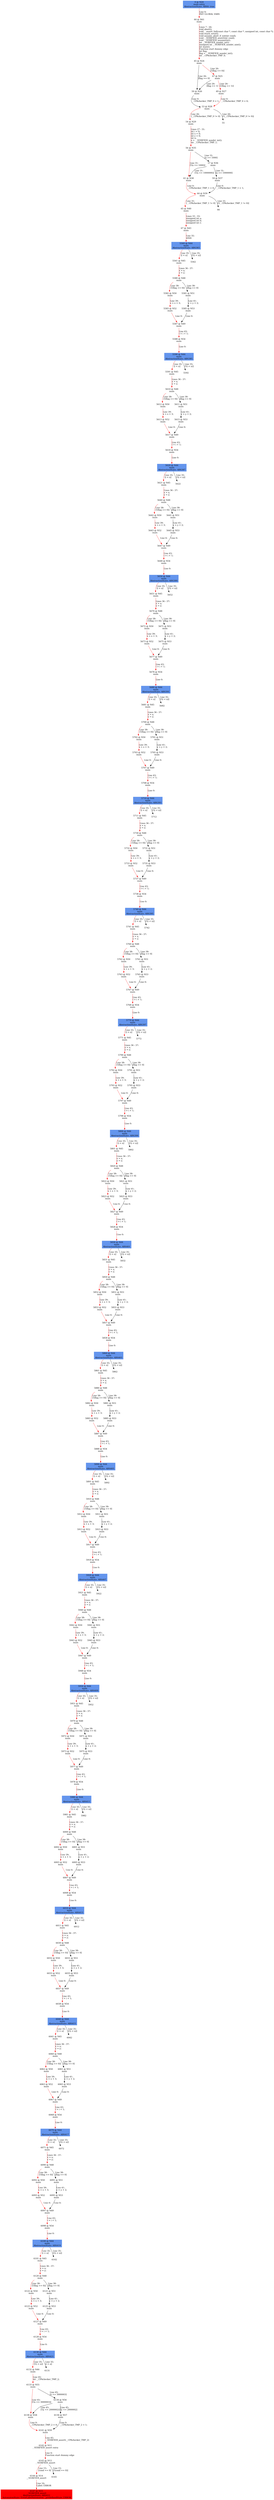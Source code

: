 digraph ARG {
node [style="filled" shape="box" color="white"]
0 [fillcolor="cornflowerblue" label="0 @ N20\nmain entry\nAbstractionState: ABS0: true\n" id="0"]
44 [label="44 @ N61\nmain\n" id="44"]
45 [label="45 @ N24\nmain\n" id="45"]
50 [label="50 @ N26\nmain\n" id="50"]
53 [label="53 @ N28\nmain\n" id="53"]
54 [label="54 @ N29\nmain\n" id="54"]
56 [label="56 @ N35\nmain\n" id="56"]
61 [label="61 @ N38\nmain\n" id="61"]
64 [label="64 @ N39\nmain\n" id="64"]
65 [label="65 @ N40\nmain\n" id="65"]
67 [label="67 @ N43\nmain\n" id="67"]
5560 [fillcolor="cornflowerblue" label="5560 @ N44\nmain\nAbstractionState: ABS383\n" id="5560"]
5561 [label="5561 @ N45\nmain\n" id="5561"]
5580 [label="5580 @ N48\nmain\n" id="5580"]
5582 [label="5582 @ N50\nmain\n" id="5582"]
5583 [label="5583 @ N52\nmain\n" id="5583"]
5587 [label="5587 @ N49\nmain\n" id="5587"]
5588 [label="5588 @ N54\nmain\n" id="5588"]
5590 [fillcolor="cornflowerblue" label="5590 @ N44\nmain\nAbstractionState: ABS385\n" id="5590"]
5591 [label="5591 @ N45\nmain\n" id="5591"]
5610 [label="5610 @ N48\nmain\n" id="5610"]
5612 [label="5612 @ N50\nmain\n" id="5612"]
5613 [label="5613 @ N52\nmain\n" id="5613"]
5617 [label="5617 @ N49\nmain\n" id="5617"]
5618 [label="5618 @ N54\nmain\n" id="5618"]
5620 [fillcolor="cornflowerblue" label="5620 @ N44\nmain\nAbstractionState: ABS387\n" id="5620"]
5621 [label="5621 @ N45\nmain\n" id="5621"]
5640 [label="5640 @ N48\nmain\n" id="5640"]
5642 [label="5642 @ N50\nmain\n" id="5642"]
5643 [label="5643 @ N52\nmain\n" id="5643"]
5647 [label="5647 @ N49\nmain\n" id="5647"]
5648 [label="5648 @ N54\nmain\n" id="5648"]
5650 [fillcolor="cornflowerblue" label="5650 @ N44\nmain\nAbstractionState: ABS389\n" id="5650"]
5651 [label="5651 @ N45\nmain\n" id="5651"]
5670 [label="5670 @ N48\nmain\n" id="5670"]
5672 [label="5672 @ N50\nmain\n" id="5672"]
5673 [label="5673 @ N52\nmain\n" id="5673"]
5677 [label="5677 @ N49\nmain\n" id="5677"]
5678 [label="5678 @ N54\nmain\n" id="5678"]
5680 [fillcolor="cornflowerblue" label="5680 @ N44\nmain\nAbstractionState: ABS391\n" id="5680"]
5681 [label="5681 @ N45\nmain\n" id="5681"]
5700 [label="5700 @ N48\nmain\n" id="5700"]
5702 [label="5702 @ N50\nmain\n" id="5702"]
5703 [label="5703 @ N52\nmain\n" id="5703"]
5707 [label="5707 @ N49\nmain\n" id="5707"]
5708 [label="5708 @ N54\nmain\n" id="5708"]
5710 [fillcolor="cornflowerblue" label="5710 @ N44\nmain\nAbstractionState: ABS393\n" id="5710"]
5711 [label="5711 @ N45\nmain\n" id="5711"]
5730 [label="5730 @ N48\nmain\n" id="5730"]
5732 [label="5732 @ N50\nmain\n" id="5732"]
5733 [label="5733 @ N52\nmain\n" id="5733"]
5737 [label="5737 @ N49\nmain\n" id="5737"]
5738 [label="5738 @ N54\nmain\n" id="5738"]
5740 [fillcolor="cornflowerblue" label="5740 @ N44\nmain\nAbstractionState: ABS395\n" id="5740"]
5741 [label="5741 @ N45\nmain\n" id="5741"]
5760 [label="5760 @ N48\nmain\n" id="5760"]
5762 [label="5762 @ N50\nmain\n" id="5762"]
5763 [label="5763 @ N52\nmain\n" id="5763"]
5767 [label="5767 @ N49\nmain\n" id="5767"]
5768 [label="5768 @ N54\nmain\n" id="5768"]
5770 [fillcolor="cornflowerblue" label="5770 @ N44\nmain\nAbstractionState: ABS397\n" id="5770"]
5771 [label="5771 @ N45\nmain\n" id="5771"]
5790 [label="5790 @ N48\nmain\n" id="5790"]
5792 [label="5792 @ N50\nmain\n" id="5792"]
5793 [label="5793 @ N52\nmain\n" id="5793"]
5797 [label="5797 @ N49\nmain\n" id="5797"]
5798 [label="5798 @ N54\nmain\n" id="5798"]
5800 [fillcolor="cornflowerblue" label="5800 @ N44\nmain\nAbstractionState: ABS399\n" id="5800"]
5801 [label="5801 @ N45\nmain\n" id="5801"]
5820 [label="5820 @ N48\nmain\n" id="5820"]
5822 [label="5822 @ N50\nmain\n" id="5822"]
5823 [label="5823 @ N52\nmain\n" id="5823"]
5827 [label="5827 @ N49\nmain\n" id="5827"]
5828 [label="5828 @ N54\nmain\n" id="5828"]
5830 [fillcolor="cornflowerblue" label="5830 @ N44\nmain\nAbstractionState: ABS401\n" id="5830"]
5831 [label="5831 @ N45\nmain\n" id="5831"]
5850 [label="5850 @ N48\nmain\n" id="5850"]
5852 [label="5852 @ N50\nmain\n" id="5852"]
5853 [label="5853 @ N52\nmain\n" id="5853"]
5857 [label="5857 @ N49\nmain\n" id="5857"]
5858 [label="5858 @ N54\nmain\n" id="5858"]
5860 [fillcolor="cornflowerblue" label="5860 @ N44\nmain\nAbstractionState: ABS403\n" id="5860"]
5861 [label="5861 @ N45\nmain\n" id="5861"]
5880 [label="5880 @ N48\nmain\n" id="5880"]
5882 [label="5882 @ N50\nmain\n" id="5882"]
5883 [label="5883 @ N52\nmain\n" id="5883"]
5887 [label="5887 @ N49\nmain\n" id="5887"]
5888 [label="5888 @ N54\nmain\n" id="5888"]
5890 [fillcolor="cornflowerblue" label="5890 @ N44\nmain\nAbstractionState: ABS405\n" id="5890"]
5891 [label="5891 @ N45\nmain\n" id="5891"]
5910 [label="5910 @ N48\nmain\n" id="5910"]
5912 [label="5912 @ N50\nmain\n" id="5912"]
5913 [label="5913 @ N52\nmain\n" id="5913"]
5917 [label="5917 @ N49\nmain\n" id="5917"]
5918 [label="5918 @ N54\nmain\n" id="5918"]
5920 [fillcolor="cornflowerblue" label="5920 @ N44\nmain\nAbstractionState: ABS407\n" id="5920"]
5921 [label="5921 @ N45\nmain\n" id="5921"]
5940 [label="5940 @ N48\nmain\n" id="5940"]
5942 [label="5942 @ N50\nmain\n" id="5942"]
5943 [label="5943 @ N52\nmain\n" id="5943"]
5947 [label="5947 @ N49\nmain\n" id="5947"]
5948 [label="5948 @ N54\nmain\n" id="5948"]
5950 [fillcolor="cornflowerblue" label="5950 @ N44\nmain\nAbstractionState: ABS409\n" id="5950"]
5951 [label="5951 @ N45\nmain\n" id="5951"]
5970 [label="5970 @ N48\nmain\n" id="5970"]
5972 [label="5972 @ N50\nmain\n" id="5972"]
5973 [label="5973 @ N52\nmain\n" id="5973"]
5977 [label="5977 @ N49\nmain\n" id="5977"]
5978 [label="5978 @ N54\nmain\n" id="5978"]
5980 [fillcolor="cornflowerblue" label="5980 @ N44\nmain\nAbstractionState: ABS411\n" id="5980"]
5981 [label="5981 @ N45\nmain\n" id="5981"]
6000 [label="6000 @ N48\nmain\n" id="6000"]
6002 [label="6002 @ N50\nmain\n" id="6002"]
6003 [label="6003 @ N52\nmain\n" id="6003"]
6007 [label="6007 @ N49\nmain\n" id="6007"]
6008 [label="6008 @ N54\nmain\n" id="6008"]
6010 [fillcolor="cornflowerblue" label="6010 @ N44\nmain\nAbstractionState: ABS413\n" id="6010"]
6011 [label="6011 @ N45\nmain\n" id="6011"]
6030 [label="6030 @ N48\nmain\n" id="6030"]
6032 [label="6032 @ N50\nmain\n" id="6032"]
6033 [label="6033 @ N52\nmain\n" id="6033"]
6037 [label="6037 @ N49\nmain\n" id="6037"]
6038 [label="6038 @ N54\nmain\n" id="6038"]
6040 [fillcolor="cornflowerblue" label="6040 @ N44\nmain\nAbstractionState: ABS415\n" id="6040"]
6041 [label="6041 @ N45\nmain\n" id="6041"]
6060 [label="6060 @ N48\nmain\n" id="6060"]
6062 [label="6062 @ N50\nmain\n" id="6062"]
6063 [label="6063 @ N52\nmain\n" id="6063"]
6067 [label="6067 @ N49\nmain\n" id="6067"]
6068 [label="6068 @ N54\nmain\n" id="6068"]
6070 [fillcolor="cornflowerblue" label="6070 @ N44\nmain\nAbstractionState: ABS417\n" id="6070"]
6071 [label="6071 @ N45\nmain\n" id="6071"]
6090 [label="6090 @ N48\nmain\n" id="6090"]
6092 [label="6092 @ N50\nmain\n" id="6092"]
6093 [label="6093 @ N52\nmain\n" id="6093"]
6097 [label="6097 @ N49\nmain\n" id="6097"]
6098 [label="6098 @ N54\nmain\n" id="6098"]
6100 [fillcolor="cornflowerblue" label="6100 @ N44\nmain\nAbstractionState: ABS419\n" id="6100"]
6101 [label="6101 @ N45\nmain\n" id="6101"]
6120 [label="6120 @ N48\nmain\n" id="6120"]
6122 [label="6122 @ N50\nmain\n" id="6122"]
6123 [label="6123 @ N52\nmain\n" id="6123"]
6127 [label="6127 @ N49\nmain\n" id="6127"]
6128 [label="6128 @ N54\nmain\n" id="6128"]
6130 [fillcolor="cornflowerblue" label="6130 @ N44\nmain\nAbstractionState: ABS421\n" id="6130"]
6132 [label="6132 @ N46\nmain\n" id="6132"]
6133 [label="6133 @ N55\nmain\n" id="6133"]
6138 [label="6138 @ N58\nmain\n" id="6138"]
6141 [label="6141 @ N59\nmain\n" id="6141"]
6142 [label="6142 @ N11\n__VERIFIER_assert entry\n" id="6142"]
6143 [label="6143 @ N12\n__VERIFIER_assert\n" id="6143"]
6144 [label="6144 @ N14\n__VERIFIER_assert\n" id="6144"]
6147 [fillcolor="red" label="6147 @ N15\n__VERIFIER_assert\nAbstractionState: ABS422\n AutomatonState: ErrorLabelAutomaton: _predefinedState_ERROR\n" id="6147"]
6134 [label="6134 @ N56\nmain\n" id="6134"]
6136 [label="6136 @ N57\nmain\n" id="6136"]
6121 [label="6121 @ N51\nmain\n" id="6121"]
6125 [label="6125 @ N53\nmain\n" id="6125"]
6091 [label="6091 @ N51\nmain\n" id="6091"]
6095 [label="6095 @ N53\nmain\n" id="6095"]
6061 [label="6061 @ N51\nmain\n" id="6061"]
6065 [label="6065 @ N53\nmain\n" id="6065"]
6031 [label="6031 @ N51\nmain\n" id="6031"]
6035 [label="6035 @ N53\nmain\n" id="6035"]
6001 [label="6001 @ N51\nmain\n" id="6001"]
6005 [label="6005 @ N53\nmain\n" id="6005"]
5971 [label="5971 @ N51\nmain\n" id="5971"]
5975 [label="5975 @ N53\nmain\n" id="5975"]
5941 [label="5941 @ N51\nmain\n" id="5941"]
5945 [label="5945 @ N53\nmain\n" id="5945"]
5911 [label="5911 @ N51\nmain\n" id="5911"]
5915 [label="5915 @ N53\nmain\n" id="5915"]
5881 [label="5881 @ N51\nmain\n" id="5881"]
5885 [label="5885 @ N53\nmain\n" id="5885"]
5851 [label="5851 @ N51\nmain\n" id="5851"]
5855 [label="5855 @ N53\nmain\n" id="5855"]
5821 [label="5821 @ N51\nmain\n" id="5821"]
5825 [label="5825 @ N53\nmain\n" id="5825"]
5791 [label="5791 @ N51\nmain\n" id="5791"]
5795 [label="5795 @ N53\nmain\n" id="5795"]
5761 [label="5761 @ N51\nmain\n" id="5761"]
5765 [label="5765 @ N53\nmain\n" id="5765"]
5731 [label="5731 @ N51\nmain\n" id="5731"]
5735 [label="5735 @ N53\nmain\n" id="5735"]
5701 [label="5701 @ N51\nmain\n" id="5701"]
5705 [label="5705 @ N53\nmain\n" id="5705"]
5671 [label="5671 @ N51\nmain\n" id="5671"]
5675 [label="5675 @ N53\nmain\n" id="5675"]
5641 [label="5641 @ N51\nmain\n" id="5641"]
5645 [label="5645 @ N53\nmain\n" id="5645"]
5611 [label="5611 @ N51\nmain\n" id="5611"]
5615 [label="5615 @ N53\nmain\n" id="5615"]
5581 [label="5581 @ N51\nmain\n" id="5581"]
5585 [label="5585 @ N53\nmain\n" id="5585"]
57 [label="57 @ N36\nmain\n" id="57"]
59 [label="59 @ N37\nmain\n" id="59"]
47 [label="47 @ N25\nmain\n" id="47"]
49 [label="49 @ N27\nmain\n" id="49"]
0 -> 44 [color="red" label="Line 0: \lINIT GLOBAL VARS\l" id="0 -> 44"]
44 -> 45 [color="red" label="Lines 7 - 26: \lvoid abort();\lvoid __assert_fail(const char *, const char *, unsigned int, const char *);\lvoid reach_error();\lvoid assume_abort_if_not(int cond);\lvoid __VERIFIER_assert(int cond);\lvoid __VERIFIER_assume(int);\lint __VERIFIER_nondet_int();\lunsigned int __VERIFIER_nondet_uint();\lint main();\lFunction start dummy edge\lint flag;\lflag = __VERIFIER_nondet_int();\lint __CPAchecker_TMP_0;\l" id="44 -> 45"]
45 -> 47 [color="red" label="Line 26: \l[!(flag == 0)]\l" id="45 -> 47"]
45 -> 50 [label="Line 26: \l[flag == 0]\l" id="45 -> 50"]
50 -> 53 [label="Line 0: \l__CPAchecker_TMP_0 = 1;\l" id="50 -> 53"]
53 -> 54 [color="red" label="Line 26: \l[__CPAchecker_TMP_0 != 0]\l" id="53 -> 54"]
53 -> 55 [label="Line 26: \l[!(__CPAchecker_TMP_0 != 0)]\l" id="53 -> 55"]
54 -> 56 [color="red" label="Lines 27 - 31: \lint i = 0;\lint x = 0;\lint y = 0;\lint n;\ln = __VERIFIER_nondet_int();\lint __CPAchecker_TMP_1;\l" id="54 -> 56"]
56 -> 57 [label="Line 31: \l[n >= 1000]\l" id="56 -> 57"]
56 -> 61 [color="red" label="Line 31: \l[!(n >= 1000)]\l" id="56 -> 61"]
61 -> 64 [color="red" label="Line 0: \l__CPAchecker_TMP_1 = 0;\l" id="61 -> 64"]
64 -> 65 [color="red" label="Line 31: \l[__CPAchecker_TMP_1 != 0]\l" id="64 -> 65"]
64 -> 66 [label="Line 31: \l[!(__CPAchecker_TMP_1 != 0)]\l" id="64 -> 66"]
65 -> 67 [color="red" label="Lines 33 - 33: \lunsigned int a;\lunsigned int b;\lunsigned int r;\l" id="65 -> 67"]
67 -> 5560 [color="red" label="Line 35: \lwhile\l" id="67 -> 5560"]
5560 -> 5561 [color="red" label="Line 35: \l[i < n]\l" id="5560 -> 5561"]
5560 -> 5562 [label="Line 35: \l[!(i < n)]\l" id="5560 -> 5562"]
5561 -> 5580 [color="red" label="Lines 36 - 37: \lx = x;\ly = y;\l" id="5561 -> 5580"]
5580 -> 5581 [label="Line 38: \l[flag == 0]\l" id="5580 -> 5581"]
5580 -> 5582 [color="red" label="Line 38: \l[!(flag == 0)]\l" id="5580 -> 5582"]
5582 -> 5583 [color="red" label="Line 39: \lx = x + 3;\l" id="5582 -> 5583"]
5583 -> 5587 [color="red" label="Line 0: \l\l" id="5583 -> 5587"]
5587 -> 5588 [color="red" label="Line 43: \li = i + 1;\l" id="5587 -> 5588"]
5588 -> 5590 [color="red" label="Line 0: \l\l" id="5588 -> 5590"]
5590 -> 5591 [color="red" label="Line 35: \l[i < n]\l" id="5590 -> 5591"]
5590 -> 5592 [label="Line 35: \l[!(i < n)]\l" id="5590 -> 5592"]
5591 -> 5610 [color="red" label="Lines 36 - 37: \lx = x;\ly = y;\l" id="5591 -> 5610"]
5610 -> 5611 [label="Line 38: \l[flag == 0]\l" id="5610 -> 5611"]
5610 -> 5612 [color="red" label="Line 38: \l[!(flag == 0)]\l" id="5610 -> 5612"]
5612 -> 5613 [color="red" label="Line 39: \lx = x + 3;\l" id="5612 -> 5613"]
5613 -> 5617 [color="red" label="Line 0: \l\l" id="5613 -> 5617"]
5617 -> 5618 [color="red" label="Line 43: \li = i + 1;\l" id="5617 -> 5618"]
5618 -> 5620 [color="red" label="Line 0: \l\l" id="5618 -> 5620"]
5620 -> 5621 [color="red" label="Line 35: \l[i < n]\l" id="5620 -> 5621"]
5620 -> 5622 [label="Line 35: \l[!(i < n)]\l" id="5620 -> 5622"]
5621 -> 5640 [color="red" label="Lines 36 - 37: \lx = x;\ly = y;\l" id="5621 -> 5640"]
5640 -> 5641 [label="Line 38: \l[flag == 0]\l" id="5640 -> 5641"]
5640 -> 5642 [color="red" label="Line 38: \l[!(flag == 0)]\l" id="5640 -> 5642"]
5642 -> 5643 [color="red" label="Line 39: \lx = x + 3;\l" id="5642 -> 5643"]
5643 -> 5647 [color="red" label="Line 0: \l\l" id="5643 -> 5647"]
5647 -> 5648 [color="red" label="Line 43: \li = i + 1;\l" id="5647 -> 5648"]
5648 -> 5650 [color="red" label="Line 0: \l\l" id="5648 -> 5650"]
5650 -> 5651 [color="red" label="Line 35: \l[i < n]\l" id="5650 -> 5651"]
5650 -> 5652 [label="Line 35: \l[!(i < n)]\l" id="5650 -> 5652"]
5651 -> 5670 [color="red" label="Lines 36 - 37: \lx = x;\ly = y;\l" id="5651 -> 5670"]
5670 -> 5671 [label="Line 38: \l[flag == 0]\l" id="5670 -> 5671"]
5670 -> 5672 [color="red" label="Line 38: \l[!(flag == 0)]\l" id="5670 -> 5672"]
5672 -> 5673 [color="red" label="Line 39: \lx = x + 3;\l" id="5672 -> 5673"]
5673 -> 5677 [color="red" label="Line 0: \l\l" id="5673 -> 5677"]
5677 -> 5678 [color="red" label="Line 43: \li = i + 1;\l" id="5677 -> 5678"]
5678 -> 5680 [color="red" label="Line 0: \l\l" id="5678 -> 5680"]
5680 -> 5681 [color="red" label="Line 35: \l[i < n]\l" id="5680 -> 5681"]
5680 -> 5682 [label="Line 35: \l[!(i < n)]\l" id="5680 -> 5682"]
5681 -> 5700 [color="red" label="Lines 36 - 37: \lx = x;\ly = y;\l" id="5681 -> 5700"]
5700 -> 5701 [label="Line 38: \l[flag == 0]\l" id="5700 -> 5701"]
5700 -> 5702 [color="red" label="Line 38: \l[!(flag == 0)]\l" id="5700 -> 5702"]
5702 -> 5703 [color="red" label="Line 39: \lx = x + 3;\l" id="5702 -> 5703"]
5703 -> 5707 [color="red" label="Line 0: \l\l" id="5703 -> 5707"]
5707 -> 5708 [color="red" label="Line 43: \li = i + 1;\l" id="5707 -> 5708"]
5708 -> 5710 [color="red" label="Line 0: \l\l" id="5708 -> 5710"]
5710 -> 5711 [color="red" label="Line 35: \l[i < n]\l" id="5710 -> 5711"]
5710 -> 5712 [label="Line 35: \l[!(i < n)]\l" id="5710 -> 5712"]
5711 -> 5730 [color="red" label="Lines 36 - 37: \lx = x;\ly = y;\l" id="5711 -> 5730"]
5730 -> 5731 [label="Line 38: \l[flag == 0]\l" id="5730 -> 5731"]
5730 -> 5732 [color="red" label="Line 38: \l[!(flag == 0)]\l" id="5730 -> 5732"]
5732 -> 5733 [color="red" label="Line 39: \lx = x + 3;\l" id="5732 -> 5733"]
5733 -> 5737 [color="red" label="Line 0: \l\l" id="5733 -> 5737"]
5737 -> 5738 [color="red" label="Line 43: \li = i + 1;\l" id="5737 -> 5738"]
5738 -> 5740 [color="red" label="Line 0: \l\l" id="5738 -> 5740"]
5740 -> 5741 [color="red" label="Line 35: \l[i < n]\l" id="5740 -> 5741"]
5740 -> 5742 [label="Line 35: \l[!(i < n)]\l" id="5740 -> 5742"]
5741 -> 5760 [color="red" label="Lines 36 - 37: \lx = x;\ly = y;\l" id="5741 -> 5760"]
5760 -> 5761 [label="Line 38: \l[flag == 0]\l" id="5760 -> 5761"]
5760 -> 5762 [color="red" label="Line 38: \l[!(flag == 0)]\l" id="5760 -> 5762"]
5762 -> 5763 [color="red" label="Line 39: \lx = x + 3;\l" id="5762 -> 5763"]
5763 -> 5767 [color="red" label="Line 0: \l\l" id="5763 -> 5767"]
5767 -> 5768 [color="red" label="Line 43: \li = i + 1;\l" id="5767 -> 5768"]
5768 -> 5770 [color="red" label="Line 0: \l\l" id="5768 -> 5770"]
5770 -> 5771 [color="red" label="Line 35: \l[i < n]\l" id="5770 -> 5771"]
5770 -> 5772 [label="Line 35: \l[!(i < n)]\l" id="5770 -> 5772"]
5771 -> 5790 [color="red" label="Lines 36 - 37: \lx = x;\ly = y;\l" id="5771 -> 5790"]
5790 -> 5791 [label="Line 38: \l[flag == 0]\l" id="5790 -> 5791"]
5790 -> 5792 [color="red" label="Line 38: \l[!(flag == 0)]\l" id="5790 -> 5792"]
5792 -> 5793 [color="red" label="Line 39: \lx = x + 3;\l" id="5792 -> 5793"]
5793 -> 5797 [color="red" label="Line 0: \l\l" id="5793 -> 5797"]
5797 -> 5798 [color="red" label="Line 43: \li = i + 1;\l" id="5797 -> 5798"]
5798 -> 5800 [color="red" label="Line 0: \l\l" id="5798 -> 5800"]
5800 -> 5801 [color="red" label="Line 35: \l[i < n]\l" id="5800 -> 5801"]
5800 -> 5802 [label="Line 35: \l[!(i < n)]\l" id="5800 -> 5802"]
5801 -> 5820 [color="red" label="Lines 36 - 37: \lx = x;\ly = y;\l" id="5801 -> 5820"]
5820 -> 5821 [label="Line 38: \l[flag == 0]\l" id="5820 -> 5821"]
5820 -> 5822 [color="red" label="Line 38: \l[!(flag == 0)]\l" id="5820 -> 5822"]
5822 -> 5823 [color="red" label="Line 39: \lx = x + 3;\l" id="5822 -> 5823"]
5823 -> 5827 [color="red" label="Line 0: \l\l" id="5823 -> 5827"]
5827 -> 5828 [color="red" label="Line 43: \li = i + 1;\l" id="5827 -> 5828"]
5828 -> 5830 [color="red" label="Line 0: \l\l" id="5828 -> 5830"]
5830 -> 5831 [color="red" label="Line 35: \l[i < n]\l" id="5830 -> 5831"]
5830 -> 5832 [label="Line 35: \l[!(i < n)]\l" id="5830 -> 5832"]
5831 -> 5850 [color="red" label="Lines 36 - 37: \lx = x;\ly = y;\l" id="5831 -> 5850"]
5850 -> 5851 [label="Line 38: \l[flag == 0]\l" id="5850 -> 5851"]
5850 -> 5852 [color="red" label="Line 38: \l[!(flag == 0)]\l" id="5850 -> 5852"]
5852 -> 5853 [color="red" label="Line 39: \lx = x + 3;\l" id="5852 -> 5853"]
5853 -> 5857 [color="red" label="Line 0: \l\l" id="5853 -> 5857"]
5857 -> 5858 [color="red" label="Line 43: \li = i + 1;\l" id="5857 -> 5858"]
5858 -> 5860 [color="red" label="Line 0: \l\l" id="5858 -> 5860"]
5860 -> 5861 [color="red" label="Line 35: \l[i < n]\l" id="5860 -> 5861"]
5860 -> 5862 [label="Line 35: \l[!(i < n)]\l" id="5860 -> 5862"]
5861 -> 5880 [color="red" label="Lines 36 - 37: \lx = x;\ly = y;\l" id="5861 -> 5880"]
5880 -> 5881 [label="Line 38: \l[flag == 0]\l" id="5880 -> 5881"]
5880 -> 5882 [color="red" label="Line 38: \l[!(flag == 0)]\l" id="5880 -> 5882"]
5882 -> 5883 [color="red" label="Line 39: \lx = x + 3;\l" id="5882 -> 5883"]
5883 -> 5887 [color="red" label="Line 0: \l\l" id="5883 -> 5887"]
5887 -> 5888 [color="red" label="Line 43: \li = i + 1;\l" id="5887 -> 5888"]
5888 -> 5890 [color="red" label="Line 0: \l\l" id="5888 -> 5890"]
5890 -> 5891 [color="red" label="Line 35: \l[i < n]\l" id="5890 -> 5891"]
5890 -> 5892 [label="Line 35: \l[!(i < n)]\l" id="5890 -> 5892"]
5891 -> 5910 [color="red" label="Lines 36 - 37: \lx = x;\ly = y;\l" id="5891 -> 5910"]
5910 -> 5911 [label="Line 38: \l[flag == 0]\l" id="5910 -> 5911"]
5910 -> 5912 [color="red" label="Line 38: \l[!(flag == 0)]\l" id="5910 -> 5912"]
5912 -> 5913 [color="red" label="Line 39: \lx = x + 3;\l" id="5912 -> 5913"]
5913 -> 5917 [color="red" label="Line 0: \l\l" id="5913 -> 5917"]
5917 -> 5918 [color="red" label="Line 43: \li = i + 1;\l" id="5917 -> 5918"]
5918 -> 5920 [color="red" label="Line 0: \l\l" id="5918 -> 5920"]
5920 -> 5921 [color="red" label="Line 35: \l[i < n]\l" id="5920 -> 5921"]
5920 -> 5922 [label="Line 35: \l[!(i < n)]\l" id="5920 -> 5922"]
5921 -> 5940 [color="red" label="Lines 36 - 37: \lx = x;\ly = y;\l" id="5921 -> 5940"]
5940 -> 5941 [label="Line 38: \l[flag == 0]\l" id="5940 -> 5941"]
5940 -> 5942 [color="red" label="Line 38: \l[!(flag == 0)]\l" id="5940 -> 5942"]
5942 -> 5943 [color="red" label="Line 39: \lx = x + 3;\l" id="5942 -> 5943"]
5943 -> 5947 [color="red" label="Line 0: \l\l" id="5943 -> 5947"]
5947 -> 5948 [color="red" label="Line 43: \li = i + 1;\l" id="5947 -> 5948"]
5948 -> 5950 [color="red" label="Line 0: \l\l" id="5948 -> 5950"]
5950 -> 5951 [color="red" label="Line 35: \l[i < n]\l" id="5950 -> 5951"]
5950 -> 5952 [label="Line 35: \l[!(i < n)]\l" id="5950 -> 5952"]
5951 -> 5970 [color="red" label="Lines 36 - 37: \lx = x;\ly = y;\l" id="5951 -> 5970"]
5970 -> 5971 [label="Line 38: \l[flag == 0]\l" id="5970 -> 5971"]
5970 -> 5972 [color="red" label="Line 38: \l[!(flag == 0)]\l" id="5970 -> 5972"]
5972 -> 5973 [color="red" label="Line 39: \lx = x + 3;\l" id="5972 -> 5973"]
5973 -> 5977 [color="red" label="Line 0: \l\l" id="5973 -> 5977"]
5977 -> 5978 [color="red" label="Line 43: \li = i + 1;\l" id="5977 -> 5978"]
5978 -> 5980 [color="red" label="Line 0: \l\l" id="5978 -> 5980"]
5980 -> 5981 [color="red" label="Line 35: \l[i < n]\l" id="5980 -> 5981"]
5980 -> 5982 [label="Line 35: \l[!(i < n)]\l" id="5980 -> 5982"]
5981 -> 6000 [color="red" label="Lines 36 - 37: \lx = x;\ly = y;\l" id="5981 -> 6000"]
6000 -> 6001 [label="Line 38: \l[flag == 0]\l" id="6000 -> 6001"]
6000 -> 6002 [color="red" label="Line 38: \l[!(flag == 0)]\l" id="6000 -> 6002"]
6002 -> 6003 [color="red" label="Line 39: \lx = x + 3;\l" id="6002 -> 6003"]
6003 -> 6007 [color="red" label="Line 0: \l\l" id="6003 -> 6007"]
6007 -> 6008 [color="red" label="Line 43: \li = i + 1;\l" id="6007 -> 6008"]
6008 -> 6010 [color="red" label="Line 0: \l\l" id="6008 -> 6010"]
6010 -> 6011 [color="red" label="Line 35: \l[i < n]\l" id="6010 -> 6011"]
6010 -> 6012 [label="Line 35: \l[!(i < n)]\l" id="6010 -> 6012"]
6011 -> 6030 [color="red" label="Lines 36 - 37: \lx = x;\ly = y;\l" id="6011 -> 6030"]
6030 -> 6031 [label="Line 38: \l[flag == 0]\l" id="6030 -> 6031"]
6030 -> 6032 [color="red" label="Line 38: \l[!(flag == 0)]\l" id="6030 -> 6032"]
6032 -> 6033 [color="red" label="Line 39: \lx = x + 3;\l" id="6032 -> 6033"]
6033 -> 6037 [color="red" label="Line 0: \l\l" id="6033 -> 6037"]
6037 -> 6038 [color="red" label="Line 43: \li = i + 1;\l" id="6037 -> 6038"]
6038 -> 6040 [color="red" label="Line 0: \l\l" id="6038 -> 6040"]
6040 -> 6041 [color="red" label="Line 35: \l[i < n]\l" id="6040 -> 6041"]
6040 -> 6042 [label="Line 35: \l[!(i < n)]\l" id="6040 -> 6042"]
6041 -> 6060 [color="red" label="Lines 36 - 37: \lx = x;\ly = y;\l" id="6041 -> 6060"]
6060 -> 6061 [label="Line 38: \l[flag == 0]\l" id="6060 -> 6061"]
6060 -> 6062 [color="red" label="Line 38: \l[!(flag == 0)]\l" id="6060 -> 6062"]
6062 -> 6063 [color="red" label="Line 39: \lx = x + 3;\l" id="6062 -> 6063"]
6063 -> 6067 [color="red" label="Line 0: \l\l" id="6063 -> 6067"]
6067 -> 6068 [color="red" label="Line 43: \li = i + 1;\l" id="6067 -> 6068"]
6068 -> 6070 [color="red" label="Line 0: \l\l" id="6068 -> 6070"]
6070 -> 6071 [color="red" label="Line 35: \l[i < n]\l" id="6070 -> 6071"]
6070 -> 6072 [label="Line 35: \l[!(i < n)]\l" id="6070 -> 6072"]
6071 -> 6090 [color="red" label="Lines 36 - 37: \lx = x;\ly = y;\l" id="6071 -> 6090"]
6090 -> 6091 [label="Line 38: \l[flag == 0]\l" id="6090 -> 6091"]
6090 -> 6092 [color="red" label="Line 38: \l[!(flag == 0)]\l" id="6090 -> 6092"]
6092 -> 6093 [color="red" label="Line 39: \lx = x + 3;\l" id="6092 -> 6093"]
6093 -> 6097 [color="red" label="Line 0: \l\l" id="6093 -> 6097"]
6097 -> 6098 [color="red" label="Line 43: \li = i + 1;\l" id="6097 -> 6098"]
6098 -> 6100 [color="red" label="Line 0: \l\l" id="6098 -> 6100"]
6100 -> 6101 [color="red" label="Line 35: \l[i < n]\l" id="6100 -> 6101"]
6100 -> 6102 [label="Line 35: \l[!(i < n)]\l" id="6100 -> 6102"]
6101 -> 6120 [color="red" label="Lines 36 - 37: \lx = x;\ly = y;\l" id="6101 -> 6120"]
6120 -> 6121 [label="Line 38: \l[flag == 0]\l" id="6120 -> 6121"]
6120 -> 6122 [color="red" label="Line 38: \l[!(flag == 0)]\l" id="6120 -> 6122"]
6122 -> 6123 [color="red" label="Line 39: \lx = x + 3;\l" id="6122 -> 6123"]
6123 -> 6127 [color="red" label="Line 0: \l\l" id="6123 -> 6127"]
6127 -> 6128 [color="red" label="Line 43: \li = i + 1;\l" id="6127 -> 6128"]
6128 -> 6130 [color="red" label="Line 0: \l\l" id="6128 -> 6130"]
6130 -> 6131 [label="Line 35: \l[i < n]\l" id="6130 -> 6131"]
6130 -> 6132 [color="red" label="Line 35: \l[!(i < n)]\l" id="6130 -> 6132"]
6132 -> 6133 [color="red" label="Line 45: \lint __CPAchecker_TMP_2;\l" id="6132 -> 6133"]
6133 -> 6134 [label="Line 45: \l[x <= 3000003]\l" id="6133 -> 6134"]
6133 -> 6138 [color="red" label="Line 45: \l[!(x <= 3000003)]\l" id="6133 -> 6138"]
6138 -> 6141 [color="red" label="Line 0: \l__CPAchecker_TMP_2 = 0;\l" id="6138 -> 6141"]
6141 -> 6142 [color="red" label="Line 45: \l__VERIFIER_assert(__CPAchecker_TMP_2)\l" id="6141 -> 6142"]
6142 -> 6143 [color="red" label="Line 0: \lFunction start dummy edge\l" id="6142 -> 6143"]
6143 -> 6144 [color="red" label="Line 15: \l[cond == 0]\l" id="6143 -> 6144"]
6143 -> 6145 [label="Line 15: \l[!(cond == 0)]\l" id="6143 -> 6145"]
6144 -> 6147 [color="red" label="Line 16: \lLabel: ERROR\l" id="6144 -> 6147"]
6134 -> 6136 [label="Line 45: \l[y <= 2000002]\l" id="6134 -> 6136"]
6134 -> 6138 [label="Line 45: \l[!(y <= 2000002)]\l" id="6134 -> 6138"]
6136 -> 6141 [label="Line 0: \l__CPAchecker_TMP_2 = 1;\l" id="6136 -> 6141"]
6121 -> 6125 [label="Line 41: \ly = y + 2;\l" id="6121 -> 6125"]
6125 -> 6127 [label="Line 0: \l\l" id="6125 -> 6127"]
6091 -> 6095 [label="Line 41: \ly = y + 2;\l" id="6091 -> 6095"]
6095 -> 6097 [label="Line 0: \l\l" id="6095 -> 6097"]
6061 -> 6065 [label="Line 41: \ly = y + 2;\l" id="6061 -> 6065"]
6065 -> 6067 [label="Line 0: \l\l" id="6065 -> 6067"]
6031 -> 6035 [label="Line 41: \ly = y + 2;\l" id="6031 -> 6035"]
6035 -> 6037 [label="Line 0: \l\l" id="6035 -> 6037"]
6001 -> 6005 [label="Line 41: \ly = y + 2;\l" id="6001 -> 6005"]
6005 -> 6007 [label="Line 0: \l\l" id="6005 -> 6007"]
5971 -> 5975 [label="Line 41: \ly = y + 2;\l" id="5971 -> 5975"]
5975 -> 5977 [label="Line 0: \l\l" id="5975 -> 5977"]
5941 -> 5945 [label="Line 41: \ly = y + 2;\l" id="5941 -> 5945"]
5945 -> 5947 [label="Line 0: \l\l" id="5945 -> 5947"]
5911 -> 5915 [label="Line 41: \ly = y + 2;\l" id="5911 -> 5915"]
5915 -> 5917 [label="Line 0: \l\l" id="5915 -> 5917"]
5881 -> 5885 [label="Line 41: \ly = y + 2;\l" id="5881 -> 5885"]
5885 -> 5887 [label="Line 0: \l\l" id="5885 -> 5887"]
5851 -> 5855 [label="Line 41: \ly = y + 2;\l" id="5851 -> 5855"]
5855 -> 5857 [label="Line 0: \l\l" id="5855 -> 5857"]
5821 -> 5825 [label="Line 41: \ly = y + 2;\l" id="5821 -> 5825"]
5825 -> 5827 [label="Line 0: \l\l" id="5825 -> 5827"]
5791 -> 5795 [label="Line 41: \ly = y + 2;\l" id="5791 -> 5795"]
5795 -> 5797 [label="Line 0: \l\l" id="5795 -> 5797"]
5761 -> 5765 [label="Line 41: \ly = y + 2;\l" id="5761 -> 5765"]
5765 -> 5767 [label="Line 0: \l\l" id="5765 -> 5767"]
5731 -> 5735 [label="Line 41: \ly = y + 2;\l" id="5731 -> 5735"]
5735 -> 5737 [label="Line 0: \l\l" id="5735 -> 5737"]
5701 -> 5705 [label="Line 41: \ly = y + 2;\l" id="5701 -> 5705"]
5705 -> 5707 [label="Line 0: \l\l" id="5705 -> 5707"]
5671 -> 5675 [label="Line 41: \ly = y + 2;\l" id="5671 -> 5675"]
5675 -> 5677 [label="Line 0: \l\l" id="5675 -> 5677"]
5641 -> 5645 [label="Line 41: \ly = y + 2;\l" id="5641 -> 5645"]
5645 -> 5647 [label="Line 0: \l\l" id="5645 -> 5647"]
5611 -> 5615 [label="Line 41: \ly = y + 2;\l" id="5611 -> 5615"]
5615 -> 5617 [label="Line 0: \l\l" id="5615 -> 5617"]
5581 -> 5585 [label="Line 41: \ly = y + 2;\l" id="5581 -> 5585"]
5585 -> 5587 [label="Line 0: \l\l" id="5585 -> 5587"]
57 -> 59 [label="Line 31: \l[n <= 1000000]\l" id="57 -> 59"]
57 -> 61 [label="Line 31: \l[!(n <= 1000000)]\l" id="57 -> 61"]
59 -> 64 [label="Line 0: \l__CPAchecker_TMP_1 = 1;\l" id="59 -> 64"]
47 -> 49 [color="red" label="Line 26: \l[!(flag == 1)]\l" id="47 -> 49"]
47 -> 50 [label="Line 26: \l[flag == 1]\l" id="47 -> 50"]
49 -> 53 [color="red" label="Line 0: \l__CPAchecker_TMP_0 = 0;\l" id="49 -> 53"]
}
